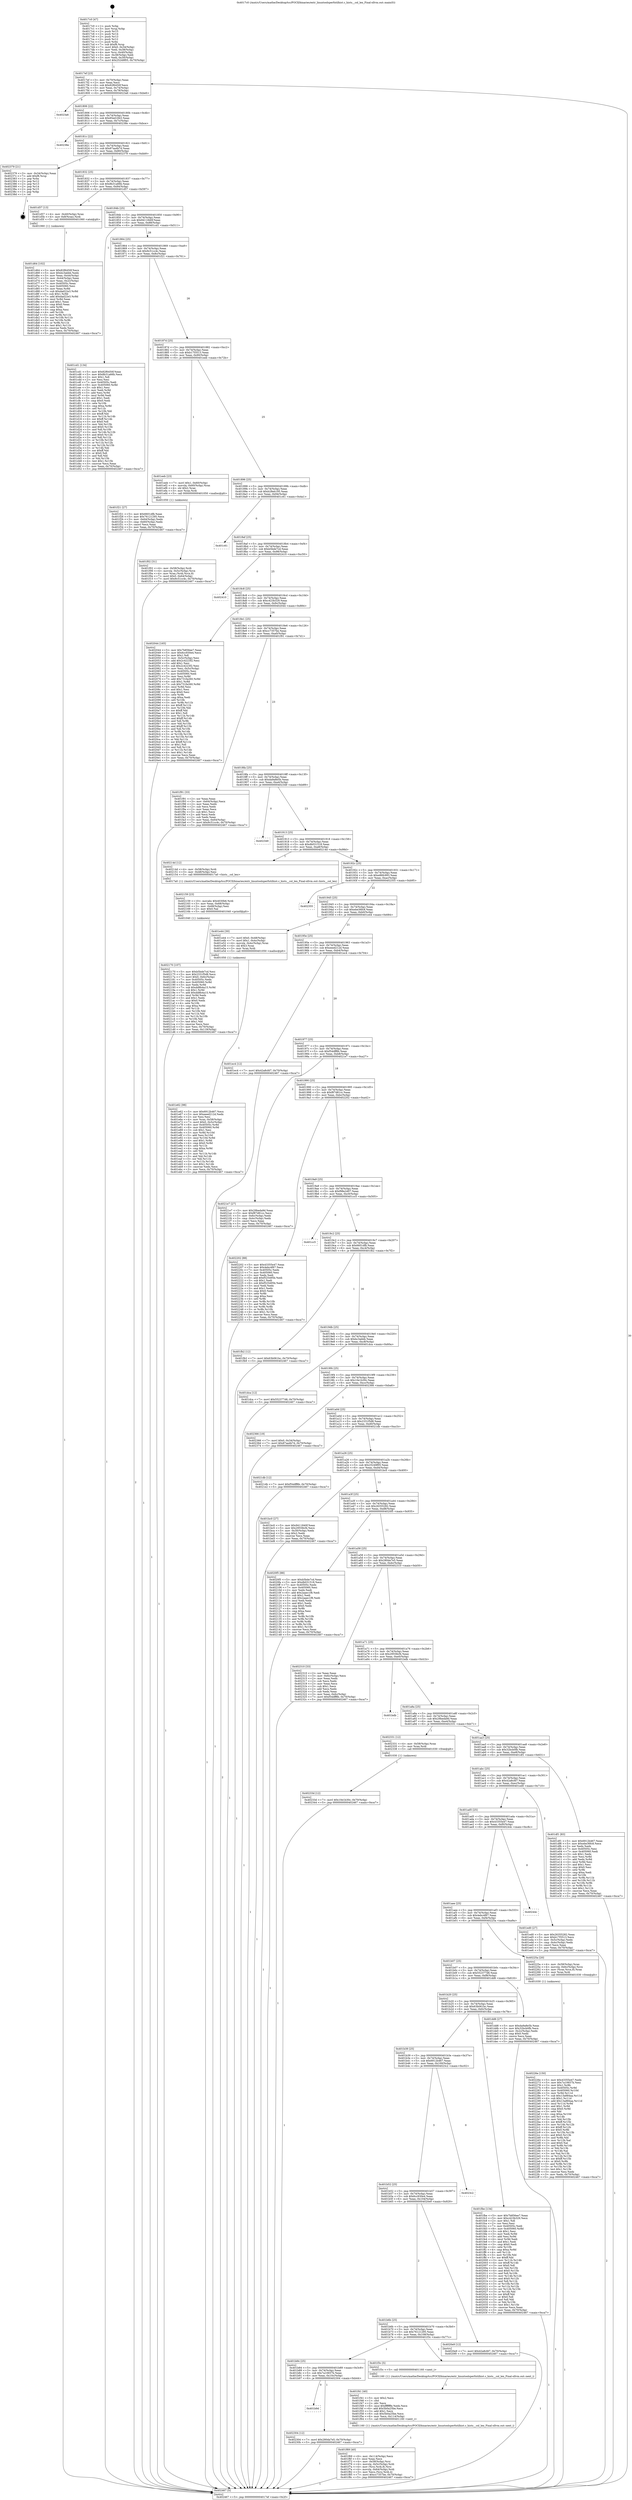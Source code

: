 digraph "0x4017c0" {
  label = "0x4017c0 (/mnt/c/Users/mathe/Desktop/tcc/POCII/binaries/extr_linuxtoolsperfutilhist.c_hists__col_len_Final-ollvm.out::main(0))"
  labelloc = "t"
  node[shape=record]

  Entry [label="",width=0.3,height=0.3,shape=circle,fillcolor=black,style=filled]
  "0x4017ef" [label="{
     0x4017ef [23]\l
     | [instrs]\l
     &nbsp;&nbsp;0x4017ef \<+3\>: mov -0x70(%rbp),%eax\l
     &nbsp;&nbsp;0x4017f2 \<+2\>: mov %eax,%ecx\l
     &nbsp;&nbsp;0x4017f4 \<+6\>: sub $0x82f6450f,%ecx\l
     &nbsp;&nbsp;0x4017fa \<+3\>: mov %eax,-0x74(%rbp)\l
     &nbsp;&nbsp;0x4017fd \<+3\>: mov %ecx,-0x78(%rbp)\l
     &nbsp;&nbsp;0x401800 \<+6\>: je 00000000004023a6 \<main+0xbe6\>\l
  }"]
  "0x4023a6" [label="{
     0x4023a6\l
  }", style=dashed]
  "0x401806" [label="{
     0x401806 [22]\l
     | [instrs]\l
     &nbsp;&nbsp;0x401806 \<+5\>: jmp 000000000040180b \<main+0x4b\>\l
     &nbsp;&nbsp;0x40180b \<+3\>: mov -0x74(%rbp),%eax\l
     &nbsp;&nbsp;0x40180e \<+5\>: sub $0x85ed1843,%eax\l
     &nbsp;&nbsp;0x401813 \<+3\>: mov %eax,-0x7c(%rbp)\l
     &nbsp;&nbsp;0x401816 \<+6\>: je 000000000040238e \<main+0xbce\>\l
  }"]
  Exit [label="",width=0.3,height=0.3,shape=circle,fillcolor=black,style=filled,peripheries=2]
  "0x40238e" [label="{
     0x40238e\l
  }", style=dashed]
  "0x40181c" [label="{
     0x40181c [22]\l
     | [instrs]\l
     &nbsp;&nbsp;0x40181c \<+5\>: jmp 0000000000401821 \<main+0x61\>\l
     &nbsp;&nbsp;0x401821 \<+3\>: mov -0x74(%rbp),%eax\l
     &nbsp;&nbsp;0x401824 \<+5\>: sub $0x87aa4b7d,%eax\l
     &nbsp;&nbsp;0x401829 \<+3\>: mov %eax,-0x80(%rbp)\l
     &nbsp;&nbsp;0x40182c \<+6\>: je 0000000000402379 \<main+0xbb9\>\l
  }"]
  "0x40233d" [label="{
     0x40233d [12]\l
     | [instrs]\l
     &nbsp;&nbsp;0x40233d \<+7\>: movl $0x10e1b30c,-0x70(%rbp)\l
     &nbsp;&nbsp;0x402344 \<+5\>: jmp 0000000000402467 \<main+0xca7\>\l
  }"]
  "0x402379" [label="{
     0x402379 [21]\l
     | [instrs]\l
     &nbsp;&nbsp;0x402379 \<+3\>: mov -0x34(%rbp),%eax\l
     &nbsp;&nbsp;0x40237c \<+7\>: add $0xf8,%rsp\l
     &nbsp;&nbsp;0x402383 \<+1\>: pop %rbx\l
     &nbsp;&nbsp;0x402384 \<+2\>: pop %r12\l
     &nbsp;&nbsp;0x402386 \<+2\>: pop %r13\l
     &nbsp;&nbsp;0x402388 \<+2\>: pop %r14\l
     &nbsp;&nbsp;0x40238a \<+2\>: pop %r15\l
     &nbsp;&nbsp;0x40238c \<+1\>: pop %rbp\l
     &nbsp;&nbsp;0x40238d \<+1\>: ret\l
  }"]
  "0x401832" [label="{
     0x401832 [25]\l
     | [instrs]\l
     &nbsp;&nbsp;0x401832 \<+5\>: jmp 0000000000401837 \<main+0x77\>\l
     &nbsp;&nbsp;0x401837 \<+3\>: mov -0x74(%rbp),%eax\l
     &nbsp;&nbsp;0x40183a \<+5\>: sub $0x8b31a66b,%eax\l
     &nbsp;&nbsp;0x40183f \<+6\>: mov %eax,-0x84(%rbp)\l
     &nbsp;&nbsp;0x401845 \<+6\>: je 0000000000401d57 \<main+0x597\>\l
  }"]
  "0x401b9d" [label="{
     0x401b9d\l
  }", style=dashed]
  "0x401d57" [label="{
     0x401d57 [13]\l
     | [instrs]\l
     &nbsp;&nbsp;0x401d57 \<+4\>: mov -0x40(%rbp),%rax\l
     &nbsp;&nbsp;0x401d5b \<+4\>: mov 0x8(%rax),%rdi\l
     &nbsp;&nbsp;0x401d5f \<+5\>: call 0000000000401060 \<atoi@plt\>\l
     | [calls]\l
     &nbsp;&nbsp;0x401060 \{1\} (unknown)\l
  }"]
  "0x40184b" [label="{
     0x40184b [25]\l
     | [instrs]\l
     &nbsp;&nbsp;0x40184b \<+5\>: jmp 0000000000401850 \<main+0x90\>\l
     &nbsp;&nbsp;0x401850 \<+3\>: mov -0x74(%rbp),%eax\l
     &nbsp;&nbsp;0x401853 \<+5\>: sub $0x9411840f,%eax\l
     &nbsp;&nbsp;0x401858 \<+6\>: mov %eax,-0x88(%rbp)\l
     &nbsp;&nbsp;0x40185e \<+6\>: je 0000000000401cd1 \<main+0x511\>\l
  }"]
  "0x402304" [label="{
     0x402304 [12]\l
     | [instrs]\l
     &nbsp;&nbsp;0x402304 \<+7\>: movl $0x280da7e5,-0x70(%rbp)\l
     &nbsp;&nbsp;0x40230b \<+5\>: jmp 0000000000402467 \<main+0xca7\>\l
  }"]
  "0x401cd1" [label="{
     0x401cd1 [134]\l
     | [instrs]\l
     &nbsp;&nbsp;0x401cd1 \<+5\>: mov $0x82f6450f,%eax\l
     &nbsp;&nbsp;0x401cd6 \<+5\>: mov $0x8b31a66b,%ecx\l
     &nbsp;&nbsp;0x401cdb \<+2\>: mov $0x1,%dl\l
     &nbsp;&nbsp;0x401cdd \<+2\>: xor %esi,%esi\l
     &nbsp;&nbsp;0x401cdf \<+7\>: mov 0x40505c,%edi\l
     &nbsp;&nbsp;0x401ce6 \<+8\>: mov 0x405060,%r8d\l
     &nbsp;&nbsp;0x401cee \<+3\>: sub $0x1,%esi\l
     &nbsp;&nbsp;0x401cf1 \<+3\>: mov %edi,%r9d\l
     &nbsp;&nbsp;0x401cf4 \<+3\>: add %esi,%r9d\l
     &nbsp;&nbsp;0x401cf7 \<+4\>: imul %r9d,%edi\l
     &nbsp;&nbsp;0x401cfb \<+3\>: and $0x1,%edi\l
     &nbsp;&nbsp;0x401cfe \<+3\>: cmp $0x0,%edi\l
     &nbsp;&nbsp;0x401d01 \<+4\>: sete %r10b\l
     &nbsp;&nbsp;0x401d05 \<+4\>: cmp $0xa,%r8d\l
     &nbsp;&nbsp;0x401d09 \<+4\>: setl %r11b\l
     &nbsp;&nbsp;0x401d0d \<+3\>: mov %r10b,%bl\l
     &nbsp;&nbsp;0x401d10 \<+3\>: xor $0xff,%bl\l
     &nbsp;&nbsp;0x401d13 \<+3\>: mov %r11b,%r14b\l
     &nbsp;&nbsp;0x401d16 \<+4\>: xor $0xff,%r14b\l
     &nbsp;&nbsp;0x401d1a \<+3\>: xor $0x0,%dl\l
     &nbsp;&nbsp;0x401d1d \<+3\>: mov %bl,%r15b\l
     &nbsp;&nbsp;0x401d20 \<+4\>: and $0x0,%r15b\l
     &nbsp;&nbsp;0x401d24 \<+3\>: and %dl,%r10b\l
     &nbsp;&nbsp;0x401d27 \<+3\>: mov %r14b,%r12b\l
     &nbsp;&nbsp;0x401d2a \<+4\>: and $0x0,%r12b\l
     &nbsp;&nbsp;0x401d2e \<+3\>: and %dl,%r11b\l
     &nbsp;&nbsp;0x401d31 \<+3\>: or %r10b,%r15b\l
     &nbsp;&nbsp;0x401d34 \<+3\>: or %r11b,%r12b\l
     &nbsp;&nbsp;0x401d37 \<+3\>: xor %r12b,%r15b\l
     &nbsp;&nbsp;0x401d3a \<+3\>: or %r14b,%bl\l
     &nbsp;&nbsp;0x401d3d \<+3\>: xor $0xff,%bl\l
     &nbsp;&nbsp;0x401d40 \<+3\>: or $0x0,%dl\l
     &nbsp;&nbsp;0x401d43 \<+2\>: and %dl,%bl\l
     &nbsp;&nbsp;0x401d45 \<+3\>: or %bl,%r15b\l
     &nbsp;&nbsp;0x401d48 \<+4\>: test $0x1,%r15b\l
     &nbsp;&nbsp;0x401d4c \<+3\>: cmovne %ecx,%eax\l
     &nbsp;&nbsp;0x401d4f \<+3\>: mov %eax,-0x70(%rbp)\l
     &nbsp;&nbsp;0x401d52 \<+5\>: jmp 0000000000402467 \<main+0xca7\>\l
  }"]
  "0x401864" [label="{
     0x401864 [25]\l
     | [instrs]\l
     &nbsp;&nbsp;0x401864 \<+5\>: jmp 0000000000401869 \<main+0xa9\>\l
     &nbsp;&nbsp;0x401869 \<+3\>: mov -0x74(%rbp),%eax\l
     &nbsp;&nbsp;0x40186c \<+5\>: sub $0x9c51cc4c,%eax\l
     &nbsp;&nbsp;0x401871 \<+6\>: mov %eax,-0x8c(%rbp)\l
     &nbsp;&nbsp;0x401877 \<+6\>: je 0000000000401f21 \<main+0x761\>\l
  }"]
  "0x40226e" [label="{
     0x40226e [150]\l
     | [instrs]\l
     &nbsp;&nbsp;0x40226e \<+5\>: mov $0x43355e47,%edx\l
     &nbsp;&nbsp;0x402273 \<+5\>: mov $0x7a10657b,%esi\l
     &nbsp;&nbsp;0x402278 \<+3\>: mov $0x1,%r8b\l
     &nbsp;&nbsp;0x40227b \<+8\>: mov 0x40505c,%r9d\l
     &nbsp;&nbsp;0x402283 \<+8\>: mov 0x405060,%r10d\l
     &nbsp;&nbsp;0x40228b \<+3\>: mov %r9d,%r11d\l
     &nbsp;&nbsp;0x40228e \<+7\>: sub $0x13a884aa,%r11d\l
     &nbsp;&nbsp;0x402295 \<+4\>: sub $0x1,%r11d\l
     &nbsp;&nbsp;0x402299 \<+7\>: add $0x13a884aa,%r11d\l
     &nbsp;&nbsp;0x4022a0 \<+4\>: imul %r11d,%r9d\l
     &nbsp;&nbsp;0x4022a4 \<+4\>: and $0x1,%r9d\l
     &nbsp;&nbsp;0x4022a8 \<+4\>: cmp $0x0,%r9d\l
     &nbsp;&nbsp;0x4022ac \<+3\>: sete %bl\l
     &nbsp;&nbsp;0x4022af \<+4\>: cmp $0xa,%r10d\l
     &nbsp;&nbsp;0x4022b3 \<+4\>: setl %r14b\l
     &nbsp;&nbsp;0x4022b7 \<+3\>: mov %bl,%r15b\l
     &nbsp;&nbsp;0x4022ba \<+4\>: xor $0xff,%r15b\l
     &nbsp;&nbsp;0x4022be \<+3\>: mov %r14b,%r12b\l
     &nbsp;&nbsp;0x4022c1 \<+4\>: xor $0xff,%r12b\l
     &nbsp;&nbsp;0x4022c5 \<+4\>: xor $0x0,%r8b\l
     &nbsp;&nbsp;0x4022c9 \<+3\>: mov %r15b,%r13b\l
     &nbsp;&nbsp;0x4022cc \<+4\>: and $0x0,%r13b\l
     &nbsp;&nbsp;0x4022d0 \<+3\>: and %r8b,%bl\l
     &nbsp;&nbsp;0x4022d3 \<+3\>: mov %r12b,%al\l
     &nbsp;&nbsp;0x4022d6 \<+2\>: and $0x0,%al\l
     &nbsp;&nbsp;0x4022d8 \<+3\>: and %r8b,%r14b\l
     &nbsp;&nbsp;0x4022db \<+3\>: or %bl,%r13b\l
     &nbsp;&nbsp;0x4022de \<+3\>: or %r14b,%al\l
     &nbsp;&nbsp;0x4022e1 \<+3\>: xor %al,%r13b\l
     &nbsp;&nbsp;0x4022e4 \<+3\>: or %r12b,%r15b\l
     &nbsp;&nbsp;0x4022e7 \<+4\>: xor $0xff,%r15b\l
     &nbsp;&nbsp;0x4022eb \<+4\>: or $0x0,%r8b\l
     &nbsp;&nbsp;0x4022ef \<+3\>: and %r8b,%r15b\l
     &nbsp;&nbsp;0x4022f2 \<+3\>: or %r15b,%r13b\l
     &nbsp;&nbsp;0x4022f5 \<+4\>: test $0x1,%r13b\l
     &nbsp;&nbsp;0x4022f9 \<+3\>: cmovne %esi,%edx\l
     &nbsp;&nbsp;0x4022fc \<+3\>: mov %edx,-0x70(%rbp)\l
     &nbsp;&nbsp;0x4022ff \<+5\>: jmp 0000000000402467 \<main+0xca7\>\l
  }"]
  "0x401f21" [label="{
     0x401f21 [27]\l
     | [instrs]\l
     &nbsp;&nbsp;0x401f21 \<+5\>: mov $0x6601dfb,%eax\l
     &nbsp;&nbsp;0x401f26 \<+5\>: mov $0x76121295,%ecx\l
     &nbsp;&nbsp;0x401f2b \<+3\>: mov -0x64(%rbp),%edx\l
     &nbsp;&nbsp;0x401f2e \<+3\>: cmp -0x60(%rbp),%edx\l
     &nbsp;&nbsp;0x401f31 \<+3\>: cmovl %ecx,%eax\l
     &nbsp;&nbsp;0x401f34 \<+3\>: mov %eax,-0x70(%rbp)\l
     &nbsp;&nbsp;0x401f37 \<+5\>: jmp 0000000000402467 \<main+0xca7\>\l
  }"]
  "0x40187d" [label="{
     0x40187d [25]\l
     | [instrs]\l
     &nbsp;&nbsp;0x40187d \<+5\>: jmp 0000000000401882 \<main+0xc2\>\l
     &nbsp;&nbsp;0x401882 \<+3\>: mov -0x74(%rbp),%eax\l
     &nbsp;&nbsp;0x401885 \<+5\>: sub $0xb17f3513,%eax\l
     &nbsp;&nbsp;0x40188a \<+6\>: mov %eax,-0x90(%rbp)\l
     &nbsp;&nbsp;0x401890 \<+6\>: je 0000000000401eeb \<main+0x72b\>\l
  }"]
  "0x402170" [label="{
     0x402170 [107]\l
     | [instrs]\l
     &nbsp;&nbsp;0x402170 \<+5\>: mov $0xb5bde7cd,%esi\l
     &nbsp;&nbsp;0x402175 \<+5\>: mov $0x2331f5d8,%ecx\l
     &nbsp;&nbsp;0x40217a \<+7\>: movl $0x0,-0x6c(%rbp)\l
     &nbsp;&nbsp;0x402181 \<+7\>: mov 0x40505c,%edx\l
     &nbsp;&nbsp;0x402188 \<+8\>: mov 0x405060,%r8d\l
     &nbsp;&nbsp;0x402190 \<+3\>: mov %edx,%r9d\l
     &nbsp;&nbsp;0x402193 \<+7\>: sub $0xdd8b4a15,%r9d\l
     &nbsp;&nbsp;0x40219a \<+4\>: sub $0x1,%r9d\l
     &nbsp;&nbsp;0x40219e \<+7\>: add $0xdd8b4a15,%r9d\l
     &nbsp;&nbsp;0x4021a5 \<+4\>: imul %r9d,%edx\l
     &nbsp;&nbsp;0x4021a9 \<+3\>: and $0x1,%edx\l
     &nbsp;&nbsp;0x4021ac \<+3\>: cmp $0x0,%edx\l
     &nbsp;&nbsp;0x4021af \<+4\>: sete %r10b\l
     &nbsp;&nbsp;0x4021b3 \<+4\>: cmp $0xa,%r8d\l
     &nbsp;&nbsp;0x4021b7 \<+4\>: setl %r11b\l
     &nbsp;&nbsp;0x4021bb \<+3\>: mov %r10b,%bl\l
     &nbsp;&nbsp;0x4021be \<+3\>: and %r11b,%bl\l
     &nbsp;&nbsp;0x4021c1 \<+3\>: xor %r11b,%r10b\l
     &nbsp;&nbsp;0x4021c4 \<+3\>: or %r10b,%bl\l
     &nbsp;&nbsp;0x4021c7 \<+3\>: test $0x1,%bl\l
     &nbsp;&nbsp;0x4021ca \<+3\>: cmovne %ecx,%esi\l
     &nbsp;&nbsp;0x4021cd \<+3\>: mov %esi,-0x70(%rbp)\l
     &nbsp;&nbsp;0x4021d0 \<+6\>: mov %eax,-0x118(%rbp)\l
     &nbsp;&nbsp;0x4021d6 \<+5\>: jmp 0000000000402467 \<main+0xca7\>\l
  }"]
  "0x401eeb" [label="{
     0x401eeb [23]\l
     | [instrs]\l
     &nbsp;&nbsp;0x401eeb \<+7\>: movl $0x1,-0x60(%rbp)\l
     &nbsp;&nbsp;0x401ef2 \<+4\>: movslq -0x60(%rbp),%rax\l
     &nbsp;&nbsp;0x401ef6 \<+4\>: shl $0x2,%rax\l
     &nbsp;&nbsp;0x401efa \<+3\>: mov %rax,%rdi\l
     &nbsp;&nbsp;0x401efd \<+5\>: call 0000000000401050 \<malloc@plt\>\l
     | [calls]\l
     &nbsp;&nbsp;0x401050 \{1\} (unknown)\l
  }"]
  "0x401896" [label="{
     0x401896 [25]\l
     | [instrs]\l
     &nbsp;&nbsp;0x401896 \<+5\>: jmp 000000000040189b \<main+0xdb\>\l
     &nbsp;&nbsp;0x40189b \<+3\>: mov -0x74(%rbp),%eax\l
     &nbsp;&nbsp;0x40189e \<+5\>: sub $0xb28eb195,%eax\l
     &nbsp;&nbsp;0x4018a3 \<+6\>: mov %eax,-0x94(%rbp)\l
     &nbsp;&nbsp;0x4018a9 \<+6\>: je 0000000000401c61 \<main+0x4a1\>\l
  }"]
  "0x402159" [label="{
     0x402159 [23]\l
     | [instrs]\l
     &nbsp;&nbsp;0x402159 \<+10\>: movabs $0x4030b6,%rdi\l
     &nbsp;&nbsp;0x402163 \<+3\>: mov %eax,-0x68(%rbp)\l
     &nbsp;&nbsp;0x402166 \<+3\>: mov -0x68(%rbp),%esi\l
     &nbsp;&nbsp;0x402169 \<+2\>: mov $0x0,%al\l
     &nbsp;&nbsp;0x40216b \<+5\>: call 0000000000401040 \<printf@plt\>\l
     | [calls]\l
     &nbsp;&nbsp;0x401040 \{1\} (unknown)\l
  }"]
  "0x401c61" [label="{
     0x401c61\l
  }", style=dashed]
  "0x4018af" [label="{
     0x4018af [25]\l
     | [instrs]\l
     &nbsp;&nbsp;0x4018af \<+5\>: jmp 00000000004018b4 \<main+0xf4\>\l
     &nbsp;&nbsp;0x4018b4 \<+3\>: mov -0x74(%rbp),%eax\l
     &nbsp;&nbsp;0x4018b7 \<+5\>: sub $0xb5bde7cd,%eax\l
     &nbsp;&nbsp;0x4018bc \<+6\>: mov %eax,-0x98(%rbp)\l
     &nbsp;&nbsp;0x4018c2 \<+6\>: je 0000000000402410 \<main+0xc50\>\l
  }"]
  "0x401f69" [label="{
     0x401f69 [40]\l
     | [instrs]\l
     &nbsp;&nbsp;0x401f69 \<+6\>: mov -0x114(%rbp),%ecx\l
     &nbsp;&nbsp;0x401f6f \<+3\>: imul %eax,%ecx\l
     &nbsp;&nbsp;0x401f72 \<+4\>: mov -0x58(%rbp),%rsi\l
     &nbsp;&nbsp;0x401f76 \<+4\>: movslq -0x5c(%rbp),%rdi\l
     &nbsp;&nbsp;0x401f7a \<+4\>: mov (%rsi,%rdi,8),%rsi\l
     &nbsp;&nbsp;0x401f7e \<+4\>: movslq -0x64(%rbp),%rdi\l
     &nbsp;&nbsp;0x401f82 \<+3\>: mov %ecx,(%rsi,%rdi,4)\l
     &nbsp;&nbsp;0x401f85 \<+7\>: movl $0xcc7357be,-0x70(%rbp)\l
     &nbsp;&nbsp;0x401f8c \<+5\>: jmp 0000000000402467 \<main+0xca7\>\l
  }"]
  "0x402410" [label="{
     0x402410\l
  }", style=dashed]
  "0x4018c8" [label="{
     0x4018c8 [25]\l
     | [instrs]\l
     &nbsp;&nbsp;0x4018c8 \<+5\>: jmp 00000000004018cd \<main+0x10d\>\l
     &nbsp;&nbsp;0x4018cd \<+3\>: mov -0x74(%rbp),%eax\l
     &nbsp;&nbsp;0x4018d0 \<+5\>: sub $0xc423b329,%eax\l
     &nbsp;&nbsp;0x4018d5 \<+6\>: mov %eax,-0x9c(%rbp)\l
     &nbsp;&nbsp;0x4018db \<+6\>: je 0000000000402044 \<main+0x884\>\l
  }"]
  "0x401f41" [label="{
     0x401f41 [40]\l
     | [instrs]\l
     &nbsp;&nbsp;0x401f41 \<+5\>: mov $0x2,%ecx\l
     &nbsp;&nbsp;0x401f46 \<+1\>: cltd\l
     &nbsp;&nbsp;0x401f47 \<+2\>: idiv %ecx\l
     &nbsp;&nbsp;0x401f49 \<+6\>: imul $0xfffffffe,%edx,%ecx\l
     &nbsp;&nbsp;0x401f4f \<+6\>: add $0x5b0a25be,%ecx\l
     &nbsp;&nbsp;0x401f55 \<+3\>: add $0x1,%ecx\l
     &nbsp;&nbsp;0x401f58 \<+6\>: sub $0x5b0a25be,%ecx\l
     &nbsp;&nbsp;0x401f5e \<+6\>: mov %ecx,-0x114(%rbp)\l
     &nbsp;&nbsp;0x401f64 \<+5\>: call 0000000000401160 \<next_i\>\l
     | [calls]\l
     &nbsp;&nbsp;0x401160 \{1\} (/mnt/c/Users/mathe/Desktop/tcc/POCII/binaries/extr_linuxtoolsperfutilhist.c_hists__col_len_Final-ollvm.out::next_i)\l
  }"]
  "0x402044" [label="{
     0x402044 [165]\l
     | [instrs]\l
     &nbsp;&nbsp;0x402044 \<+5\>: mov $0x7b856ee7,%eax\l
     &nbsp;&nbsp;0x402049 \<+5\>: mov $0x6cc930e4,%ecx\l
     &nbsp;&nbsp;0x40204e \<+2\>: mov $0x1,%dl\l
     &nbsp;&nbsp;0x402050 \<+3\>: mov -0x5c(%rbp),%esi\l
     &nbsp;&nbsp;0x402053 \<+6\>: add $0x2c4223f2,%esi\l
     &nbsp;&nbsp;0x402059 \<+3\>: add $0x1,%esi\l
     &nbsp;&nbsp;0x40205c \<+6\>: sub $0x2c4223f2,%esi\l
     &nbsp;&nbsp;0x402062 \<+3\>: mov %esi,-0x5c(%rbp)\l
     &nbsp;&nbsp;0x402065 \<+7\>: mov 0x40505c,%esi\l
     &nbsp;&nbsp;0x40206c \<+7\>: mov 0x405060,%edi\l
     &nbsp;&nbsp;0x402073 \<+3\>: mov %esi,%r8d\l
     &nbsp;&nbsp;0x402076 \<+7\>: add $0x731fa260,%r8d\l
     &nbsp;&nbsp;0x40207d \<+4\>: sub $0x1,%r8d\l
     &nbsp;&nbsp;0x402081 \<+7\>: sub $0x731fa260,%r8d\l
     &nbsp;&nbsp;0x402088 \<+4\>: imul %r8d,%esi\l
     &nbsp;&nbsp;0x40208c \<+3\>: and $0x1,%esi\l
     &nbsp;&nbsp;0x40208f \<+3\>: cmp $0x0,%esi\l
     &nbsp;&nbsp;0x402092 \<+4\>: sete %r9b\l
     &nbsp;&nbsp;0x402096 \<+3\>: cmp $0xa,%edi\l
     &nbsp;&nbsp;0x402099 \<+4\>: setl %r10b\l
     &nbsp;&nbsp;0x40209d \<+3\>: mov %r9b,%r11b\l
     &nbsp;&nbsp;0x4020a0 \<+4\>: xor $0xff,%r11b\l
     &nbsp;&nbsp;0x4020a4 \<+3\>: mov %r10b,%bl\l
     &nbsp;&nbsp;0x4020a7 \<+3\>: xor $0xff,%bl\l
     &nbsp;&nbsp;0x4020aa \<+3\>: xor $0x1,%dl\l
     &nbsp;&nbsp;0x4020ad \<+3\>: mov %r11b,%r14b\l
     &nbsp;&nbsp;0x4020b0 \<+4\>: and $0xff,%r14b\l
     &nbsp;&nbsp;0x4020b4 \<+3\>: and %dl,%r9b\l
     &nbsp;&nbsp;0x4020b7 \<+3\>: mov %bl,%r15b\l
     &nbsp;&nbsp;0x4020ba \<+4\>: and $0xff,%r15b\l
     &nbsp;&nbsp;0x4020be \<+3\>: and %dl,%r10b\l
     &nbsp;&nbsp;0x4020c1 \<+3\>: or %r9b,%r14b\l
     &nbsp;&nbsp;0x4020c4 \<+3\>: or %r10b,%r15b\l
     &nbsp;&nbsp;0x4020c7 \<+3\>: xor %r15b,%r14b\l
     &nbsp;&nbsp;0x4020ca \<+3\>: or %bl,%r11b\l
     &nbsp;&nbsp;0x4020cd \<+4\>: xor $0xff,%r11b\l
     &nbsp;&nbsp;0x4020d1 \<+3\>: or $0x1,%dl\l
     &nbsp;&nbsp;0x4020d4 \<+3\>: and %dl,%r11b\l
     &nbsp;&nbsp;0x4020d7 \<+3\>: or %r11b,%r14b\l
     &nbsp;&nbsp;0x4020da \<+4\>: test $0x1,%r14b\l
     &nbsp;&nbsp;0x4020de \<+3\>: cmovne %ecx,%eax\l
     &nbsp;&nbsp;0x4020e1 \<+3\>: mov %eax,-0x70(%rbp)\l
     &nbsp;&nbsp;0x4020e4 \<+5\>: jmp 0000000000402467 \<main+0xca7\>\l
  }"]
  "0x4018e1" [label="{
     0x4018e1 [25]\l
     | [instrs]\l
     &nbsp;&nbsp;0x4018e1 \<+5\>: jmp 00000000004018e6 \<main+0x126\>\l
     &nbsp;&nbsp;0x4018e6 \<+3\>: mov -0x74(%rbp),%eax\l
     &nbsp;&nbsp;0x4018e9 \<+5\>: sub $0xcc7357be,%eax\l
     &nbsp;&nbsp;0x4018ee \<+6\>: mov %eax,-0xa0(%rbp)\l
     &nbsp;&nbsp;0x4018f4 \<+6\>: je 0000000000401f91 \<main+0x7d1\>\l
  }"]
  "0x401b84" [label="{
     0x401b84 [25]\l
     | [instrs]\l
     &nbsp;&nbsp;0x401b84 \<+5\>: jmp 0000000000401b89 \<main+0x3c9\>\l
     &nbsp;&nbsp;0x401b89 \<+3\>: mov -0x74(%rbp),%eax\l
     &nbsp;&nbsp;0x401b8c \<+5\>: sub $0x7a10657b,%eax\l
     &nbsp;&nbsp;0x401b91 \<+6\>: mov %eax,-0x10c(%rbp)\l
     &nbsp;&nbsp;0x401b97 \<+6\>: je 0000000000402304 \<main+0xb44\>\l
  }"]
  "0x401f91" [label="{
     0x401f91 [33]\l
     | [instrs]\l
     &nbsp;&nbsp;0x401f91 \<+2\>: xor %eax,%eax\l
     &nbsp;&nbsp;0x401f93 \<+3\>: mov -0x64(%rbp),%ecx\l
     &nbsp;&nbsp;0x401f96 \<+2\>: mov %eax,%edx\l
     &nbsp;&nbsp;0x401f98 \<+2\>: sub %ecx,%edx\l
     &nbsp;&nbsp;0x401f9a \<+2\>: mov %eax,%ecx\l
     &nbsp;&nbsp;0x401f9c \<+3\>: sub $0x1,%ecx\l
     &nbsp;&nbsp;0x401f9f \<+2\>: add %ecx,%edx\l
     &nbsp;&nbsp;0x401fa1 \<+2\>: sub %edx,%eax\l
     &nbsp;&nbsp;0x401fa3 \<+3\>: mov %eax,-0x64(%rbp)\l
     &nbsp;&nbsp;0x401fa6 \<+7\>: movl $0x9c51cc4c,-0x70(%rbp)\l
     &nbsp;&nbsp;0x401fad \<+5\>: jmp 0000000000402467 \<main+0xca7\>\l
  }"]
  "0x4018fa" [label="{
     0x4018fa [25]\l
     | [instrs]\l
     &nbsp;&nbsp;0x4018fa \<+5\>: jmp 00000000004018ff \<main+0x13f\>\l
     &nbsp;&nbsp;0x4018ff \<+3\>: mov -0x74(%rbp),%eax\l
     &nbsp;&nbsp;0x401902 \<+5\>: sub $0xda9a8e5b,%eax\l
     &nbsp;&nbsp;0x401907 \<+6\>: mov %eax,-0xa4(%rbp)\l
     &nbsp;&nbsp;0x40190d \<+6\>: je 0000000000402349 \<main+0xb89\>\l
  }"]
  "0x401f3c" [label="{
     0x401f3c [5]\l
     | [instrs]\l
     &nbsp;&nbsp;0x401f3c \<+5\>: call 0000000000401160 \<next_i\>\l
     | [calls]\l
     &nbsp;&nbsp;0x401160 \{1\} (/mnt/c/Users/mathe/Desktop/tcc/POCII/binaries/extr_linuxtoolsperfutilhist.c_hists__col_len_Final-ollvm.out::next_i)\l
  }"]
  "0x402349" [label="{
     0x402349\l
  }", style=dashed]
  "0x401913" [label="{
     0x401913 [25]\l
     | [instrs]\l
     &nbsp;&nbsp;0x401913 \<+5\>: jmp 0000000000401918 \<main+0x158\>\l
     &nbsp;&nbsp;0x401918 \<+3\>: mov -0x74(%rbp),%eax\l
     &nbsp;&nbsp;0x40191b \<+5\>: sub $0xdb031518,%eax\l
     &nbsp;&nbsp;0x401920 \<+6\>: mov %eax,-0xa8(%rbp)\l
     &nbsp;&nbsp;0x401926 \<+6\>: je 000000000040214d \<main+0x98d\>\l
  }"]
  "0x401b6b" [label="{
     0x401b6b [25]\l
     | [instrs]\l
     &nbsp;&nbsp;0x401b6b \<+5\>: jmp 0000000000401b70 \<main+0x3b0\>\l
     &nbsp;&nbsp;0x401b70 \<+3\>: mov -0x74(%rbp),%eax\l
     &nbsp;&nbsp;0x401b73 \<+5\>: sub $0x76121295,%eax\l
     &nbsp;&nbsp;0x401b78 \<+6\>: mov %eax,-0x108(%rbp)\l
     &nbsp;&nbsp;0x401b7e \<+6\>: je 0000000000401f3c \<main+0x77c\>\l
  }"]
  "0x40214d" [label="{
     0x40214d [12]\l
     | [instrs]\l
     &nbsp;&nbsp;0x40214d \<+4\>: mov -0x58(%rbp),%rdi\l
     &nbsp;&nbsp;0x402151 \<+3\>: mov -0x48(%rbp),%esi\l
     &nbsp;&nbsp;0x402154 \<+5\>: call 00000000004017a0 \<hists__col_len\>\l
     | [calls]\l
     &nbsp;&nbsp;0x4017a0 \{1\} (/mnt/c/Users/mathe/Desktop/tcc/POCII/binaries/extr_linuxtoolsperfutilhist.c_hists__col_len_Final-ollvm.out::hists__col_len)\l
  }"]
  "0x40192c" [label="{
     0x40192c [25]\l
     | [instrs]\l
     &nbsp;&nbsp;0x40192c \<+5\>: jmp 0000000000401931 \<main+0x171\>\l
     &nbsp;&nbsp;0x401931 \<+3\>: mov -0x74(%rbp),%eax\l
     &nbsp;&nbsp;0x401934 \<+5\>: sub $0xe86fc993,%eax\l
     &nbsp;&nbsp;0x401939 \<+6\>: mov %eax,-0xac(%rbp)\l
     &nbsp;&nbsp;0x40193f \<+6\>: je 0000000000402355 \<main+0xb95\>\l
  }"]
  "0x4020e9" [label="{
     0x4020e9 [12]\l
     | [instrs]\l
     &nbsp;&nbsp;0x4020e9 \<+7\>: movl $0x42a8cfd7,-0x70(%rbp)\l
     &nbsp;&nbsp;0x4020f0 \<+5\>: jmp 0000000000402467 \<main+0xca7\>\l
  }"]
  "0x402355" [label="{
     0x402355\l
  }", style=dashed]
  "0x401945" [label="{
     0x401945 [25]\l
     | [instrs]\l
     &nbsp;&nbsp;0x401945 \<+5\>: jmp 000000000040194a \<main+0x18a\>\l
     &nbsp;&nbsp;0x40194a \<+3\>: mov -0x74(%rbp),%eax\l
     &nbsp;&nbsp;0x40194d \<+5\>: sub $0xebe36fc8,%eax\l
     &nbsp;&nbsp;0x401952 \<+6\>: mov %eax,-0xb0(%rbp)\l
     &nbsp;&nbsp;0x401958 \<+6\>: je 0000000000401e44 \<main+0x684\>\l
  }"]
  "0x401b52" [label="{
     0x401b52 [25]\l
     | [instrs]\l
     &nbsp;&nbsp;0x401b52 \<+5\>: jmp 0000000000401b57 \<main+0x397\>\l
     &nbsp;&nbsp;0x401b57 \<+3\>: mov -0x74(%rbp),%eax\l
     &nbsp;&nbsp;0x401b5a \<+5\>: sub $0x6cc930e4,%eax\l
     &nbsp;&nbsp;0x401b5f \<+6\>: mov %eax,-0x104(%rbp)\l
     &nbsp;&nbsp;0x401b65 \<+6\>: je 00000000004020e9 \<main+0x929\>\l
  }"]
  "0x401e44" [label="{
     0x401e44 [30]\l
     | [instrs]\l
     &nbsp;&nbsp;0x401e44 \<+7\>: movl $0x0,-0x48(%rbp)\l
     &nbsp;&nbsp;0x401e4b \<+7\>: movl $0x1,-0x4c(%rbp)\l
     &nbsp;&nbsp;0x401e52 \<+4\>: movslq -0x4c(%rbp),%rax\l
     &nbsp;&nbsp;0x401e56 \<+4\>: shl $0x3,%rax\l
     &nbsp;&nbsp;0x401e5a \<+3\>: mov %rax,%rdi\l
     &nbsp;&nbsp;0x401e5d \<+5\>: call 0000000000401050 \<malloc@plt\>\l
     | [calls]\l
     &nbsp;&nbsp;0x401050 \{1\} (unknown)\l
  }"]
  "0x40195e" [label="{
     0x40195e [25]\l
     | [instrs]\l
     &nbsp;&nbsp;0x40195e \<+5\>: jmp 0000000000401963 \<main+0x1a3\>\l
     &nbsp;&nbsp;0x401963 \<+3\>: mov -0x74(%rbp),%eax\l
     &nbsp;&nbsp;0x401966 \<+5\>: sub $0xeeed212d,%eax\l
     &nbsp;&nbsp;0x40196b \<+6\>: mov %eax,-0xb4(%rbp)\l
     &nbsp;&nbsp;0x401971 \<+6\>: je 0000000000401ec4 \<main+0x704\>\l
  }"]
  "0x4023c2" [label="{
     0x4023c2\l
  }", style=dashed]
  "0x401ec4" [label="{
     0x401ec4 [12]\l
     | [instrs]\l
     &nbsp;&nbsp;0x401ec4 \<+7\>: movl $0x42a8cfd7,-0x70(%rbp)\l
     &nbsp;&nbsp;0x401ecb \<+5\>: jmp 0000000000402467 \<main+0xca7\>\l
  }"]
  "0x401977" [label="{
     0x401977 [25]\l
     | [instrs]\l
     &nbsp;&nbsp;0x401977 \<+5\>: jmp 000000000040197c \<main+0x1bc\>\l
     &nbsp;&nbsp;0x40197c \<+3\>: mov -0x74(%rbp),%eax\l
     &nbsp;&nbsp;0x40197f \<+5\>: sub $0xf54dff8b,%eax\l
     &nbsp;&nbsp;0x401984 \<+6\>: mov %eax,-0xb8(%rbp)\l
     &nbsp;&nbsp;0x40198a \<+6\>: je 00000000004021e7 \<main+0xa27\>\l
  }"]
  "0x401b39" [label="{
     0x401b39 [25]\l
     | [instrs]\l
     &nbsp;&nbsp;0x401b39 \<+5\>: jmp 0000000000401b3e \<main+0x37e\>\l
     &nbsp;&nbsp;0x401b3e \<+3\>: mov -0x74(%rbp),%eax\l
     &nbsp;&nbsp;0x401b41 \<+5\>: sub $0x6912b467,%eax\l
     &nbsp;&nbsp;0x401b46 \<+6\>: mov %eax,-0x100(%rbp)\l
     &nbsp;&nbsp;0x401b4c \<+6\>: je 00000000004023c2 \<main+0xc02\>\l
  }"]
  "0x4021e7" [label="{
     0x4021e7 [27]\l
     | [instrs]\l
     &nbsp;&nbsp;0x4021e7 \<+5\>: mov $0x29beda9d,%eax\l
     &nbsp;&nbsp;0x4021ec \<+5\>: mov $0xf87d81cc,%ecx\l
     &nbsp;&nbsp;0x4021f1 \<+3\>: mov -0x6c(%rbp),%edx\l
     &nbsp;&nbsp;0x4021f4 \<+3\>: cmp -0x4c(%rbp),%edx\l
     &nbsp;&nbsp;0x4021f7 \<+3\>: cmovl %ecx,%eax\l
     &nbsp;&nbsp;0x4021fa \<+3\>: mov %eax,-0x70(%rbp)\l
     &nbsp;&nbsp;0x4021fd \<+5\>: jmp 0000000000402467 \<main+0xca7\>\l
  }"]
  "0x401990" [label="{
     0x401990 [25]\l
     | [instrs]\l
     &nbsp;&nbsp;0x401990 \<+5\>: jmp 0000000000401995 \<main+0x1d5\>\l
     &nbsp;&nbsp;0x401995 \<+3\>: mov -0x74(%rbp),%eax\l
     &nbsp;&nbsp;0x401998 \<+5\>: sub $0xf87d81cc,%eax\l
     &nbsp;&nbsp;0x40199d \<+6\>: mov %eax,-0xbc(%rbp)\l
     &nbsp;&nbsp;0x4019a3 \<+6\>: je 0000000000402202 \<main+0xa42\>\l
  }"]
  "0x401fbe" [label="{
     0x401fbe [134]\l
     | [instrs]\l
     &nbsp;&nbsp;0x401fbe \<+5\>: mov $0x7b856ee7,%eax\l
     &nbsp;&nbsp;0x401fc3 \<+5\>: mov $0xc423b329,%ecx\l
     &nbsp;&nbsp;0x401fc8 \<+2\>: mov $0x1,%dl\l
     &nbsp;&nbsp;0x401fca \<+2\>: xor %esi,%esi\l
     &nbsp;&nbsp;0x401fcc \<+7\>: mov 0x40505c,%edi\l
     &nbsp;&nbsp;0x401fd3 \<+8\>: mov 0x405060,%r8d\l
     &nbsp;&nbsp;0x401fdb \<+3\>: sub $0x1,%esi\l
     &nbsp;&nbsp;0x401fde \<+3\>: mov %edi,%r9d\l
     &nbsp;&nbsp;0x401fe1 \<+3\>: add %esi,%r9d\l
     &nbsp;&nbsp;0x401fe4 \<+4\>: imul %r9d,%edi\l
     &nbsp;&nbsp;0x401fe8 \<+3\>: and $0x1,%edi\l
     &nbsp;&nbsp;0x401feb \<+3\>: cmp $0x0,%edi\l
     &nbsp;&nbsp;0x401fee \<+4\>: sete %r10b\l
     &nbsp;&nbsp;0x401ff2 \<+4\>: cmp $0xa,%r8d\l
     &nbsp;&nbsp;0x401ff6 \<+4\>: setl %r11b\l
     &nbsp;&nbsp;0x401ffa \<+3\>: mov %r10b,%bl\l
     &nbsp;&nbsp;0x401ffd \<+3\>: xor $0xff,%bl\l
     &nbsp;&nbsp;0x402000 \<+3\>: mov %r11b,%r14b\l
     &nbsp;&nbsp;0x402003 \<+4\>: xor $0xff,%r14b\l
     &nbsp;&nbsp;0x402007 \<+3\>: xor $0x0,%dl\l
     &nbsp;&nbsp;0x40200a \<+3\>: mov %bl,%r15b\l
     &nbsp;&nbsp;0x40200d \<+4\>: and $0x0,%r15b\l
     &nbsp;&nbsp;0x402011 \<+3\>: and %dl,%r10b\l
     &nbsp;&nbsp;0x402014 \<+3\>: mov %r14b,%r12b\l
     &nbsp;&nbsp;0x402017 \<+4\>: and $0x0,%r12b\l
     &nbsp;&nbsp;0x40201b \<+3\>: and %dl,%r11b\l
     &nbsp;&nbsp;0x40201e \<+3\>: or %r10b,%r15b\l
     &nbsp;&nbsp;0x402021 \<+3\>: or %r11b,%r12b\l
     &nbsp;&nbsp;0x402024 \<+3\>: xor %r12b,%r15b\l
     &nbsp;&nbsp;0x402027 \<+3\>: or %r14b,%bl\l
     &nbsp;&nbsp;0x40202a \<+3\>: xor $0xff,%bl\l
     &nbsp;&nbsp;0x40202d \<+3\>: or $0x0,%dl\l
     &nbsp;&nbsp;0x402030 \<+2\>: and %dl,%bl\l
     &nbsp;&nbsp;0x402032 \<+3\>: or %bl,%r15b\l
     &nbsp;&nbsp;0x402035 \<+4\>: test $0x1,%r15b\l
     &nbsp;&nbsp;0x402039 \<+3\>: cmovne %ecx,%eax\l
     &nbsp;&nbsp;0x40203c \<+3\>: mov %eax,-0x70(%rbp)\l
     &nbsp;&nbsp;0x40203f \<+5\>: jmp 0000000000402467 \<main+0xca7\>\l
  }"]
  "0x402202" [label="{
     0x402202 [88]\l
     | [instrs]\l
     &nbsp;&nbsp;0x402202 \<+5\>: mov $0x43355e47,%eax\l
     &nbsp;&nbsp;0x402207 \<+5\>: mov $0x4ebc4f67,%ecx\l
     &nbsp;&nbsp;0x40220c \<+7\>: mov 0x40505c,%edx\l
     &nbsp;&nbsp;0x402213 \<+7\>: mov 0x405060,%esi\l
     &nbsp;&nbsp;0x40221a \<+2\>: mov %edx,%edi\l
     &nbsp;&nbsp;0x40221c \<+6\>: add $0xf525495b,%edi\l
     &nbsp;&nbsp;0x402222 \<+3\>: sub $0x1,%edi\l
     &nbsp;&nbsp;0x402225 \<+6\>: sub $0xf525495b,%edi\l
     &nbsp;&nbsp;0x40222b \<+3\>: imul %edi,%edx\l
     &nbsp;&nbsp;0x40222e \<+3\>: and $0x1,%edx\l
     &nbsp;&nbsp;0x402231 \<+3\>: cmp $0x0,%edx\l
     &nbsp;&nbsp;0x402234 \<+4\>: sete %r8b\l
     &nbsp;&nbsp;0x402238 \<+3\>: cmp $0xa,%esi\l
     &nbsp;&nbsp;0x40223b \<+4\>: setl %r9b\l
     &nbsp;&nbsp;0x40223f \<+3\>: mov %r8b,%r10b\l
     &nbsp;&nbsp;0x402242 \<+3\>: and %r9b,%r10b\l
     &nbsp;&nbsp;0x402245 \<+3\>: xor %r9b,%r8b\l
     &nbsp;&nbsp;0x402248 \<+3\>: or %r8b,%r10b\l
     &nbsp;&nbsp;0x40224b \<+4\>: test $0x1,%r10b\l
     &nbsp;&nbsp;0x40224f \<+3\>: cmovne %ecx,%eax\l
     &nbsp;&nbsp;0x402252 \<+3\>: mov %eax,-0x70(%rbp)\l
     &nbsp;&nbsp;0x402255 \<+5\>: jmp 0000000000402467 \<main+0xca7\>\l
  }"]
  "0x4019a9" [label="{
     0x4019a9 [25]\l
     | [instrs]\l
     &nbsp;&nbsp;0x4019a9 \<+5\>: jmp 00000000004019ae \<main+0x1ee\>\l
     &nbsp;&nbsp;0x4019ae \<+3\>: mov -0x74(%rbp),%eax\l
     &nbsp;&nbsp;0x4019b1 \<+5\>: sub $0xf98e2d07,%eax\l
     &nbsp;&nbsp;0x4019b6 \<+6\>: mov %eax,-0xc0(%rbp)\l
     &nbsp;&nbsp;0x4019bc \<+6\>: je 0000000000401cc5 \<main+0x505\>\l
  }"]
  "0x401f02" [label="{
     0x401f02 [31]\l
     | [instrs]\l
     &nbsp;&nbsp;0x401f02 \<+4\>: mov -0x58(%rbp),%rdi\l
     &nbsp;&nbsp;0x401f06 \<+4\>: movslq -0x5c(%rbp),%rcx\l
     &nbsp;&nbsp;0x401f0a \<+4\>: mov %rax,(%rdi,%rcx,8)\l
     &nbsp;&nbsp;0x401f0e \<+7\>: movl $0x0,-0x64(%rbp)\l
     &nbsp;&nbsp;0x401f15 \<+7\>: movl $0x9c51cc4c,-0x70(%rbp)\l
     &nbsp;&nbsp;0x401f1c \<+5\>: jmp 0000000000402467 \<main+0xca7\>\l
  }"]
  "0x401cc5" [label="{
     0x401cc5\l
  }", style=dashed]
  "0x4019c2" [label="{
     0x4019c2 [25]\l
     | [instrs]\l
     &nbsp;&nbsp;0x4019c2 \<+5\>: jmp 00000000004019c7 \<main+0x207\>\l
     &nbsp;&nbsp;0x4019c7 \<+3\>: mov -0x74(%rbp),%eax\l
     &nbsp;&nbsp;0x4019ca \<+5\>: sub $0x6601dfb,%eax\l
     &nbsp;&nbsp;0x4019cf \<+6\>: mov %eax,-0xc4(%rbp)\l
     &nbsp;&nbsp;0x4019d5 \<+6\>: je 0000000000401fb2 \<main+0x7f2\>\l
  }"]
  "0x401e62" [label="{
     0x401e62 [98]\l
     | [instrs]\l
     &nbsp;&nbsp;0x401e62 \<+5\>: mov $0x6912b467,%ecx\l
     &nbsp;&nbsp;0x401e67 \<+5\>: mov $0xeeed212d,%edx\l
     &nbsp;&nbsp;0x401e6c \<+2\>: xor %esi,%esi\l
     &nbsp;&nbsp;0x401e6e \<+4\>: mov %rax,-0x58(%rbp)\l
     &nbsp;&nbsp;0x401e72 \<+7\>: movl $0x0,-0x5c(%rbp)\l
     &nbsp;&nbsp;0x401e79 \<+8\>: mov 0x40505c,%r8d\l
     &nbsp;&nbsp;0x401e81 \<+8\>: mov 0x405060,%r9d\l
     &nbsp;&nbsp;0x401e89 \<+3\>: sub $0x1,%esi\l
     &nbsp;&nbsp;0x401e8c \<+3\>: mov %r8d,%r10d\l
     &nbsp;&nbsp;0x401e8f \<+3\>: add %esi,%r10d\l
     &nbsp;&nbsp;0x401e92 \<+4\>: imul %r10d,%r8d\l
     &nbsp;&nbsp;0x401e96 \<+4\>: and $0x1,%r8d\l
     &nbsp;&nbsp;0x401e9a \<+4\>: cmp $0x0,%r8d\l
     &nbsp;&nbsp;0x401e9e \<+4\>: sete %r11b\l
     &nbsp;&nbsp;0x401ea2 \<+4\>: cmp $0xa,%r9d\l
     &nbsp;&nbsp;0x401ea6 \<+3\>: setl %bl\l
     &nbsp;&nbsp;0x401ea9 \<+3\>: mov %r11b,%r14b\l
     &nbsp;&nbsp;0x401eac \<+3\>: and %bl,%r14b\l
     &nbsp;&nbsp;0x401eaf \<+3\>: xor %bl,%r11b\l
     &nbsp;&nbsp;0x401eb2 \<+3\>: or %r11b,%r14b\l
     &nbsp;&nbsp;0x401eb5 \<+4\>: test $0x1,%r14b\l
     &nbsp;&nbsp;0x401eb9 \<+3\>: cmovne %edx,%ecx\l
     &nbsp;&nbsp;0x401ebc \<+3\>: mov %ecx,-0x70(%rbp)\l
     &nbsp;&nbsp;0x401ebf \<+5\>: jmp 0000000000402467 \<main+0xca7\>\l
  }"]
  "0x401fb2" [label="{
     0x401fb2 [12]\l
     | [instrs]\l
     &nbsp;&nbsp;0x401fb2 \<+7\>: movl $0x63b061bc,-0x70(%rbp)\l
     &nbsp;&nbsp;0x401fb9 \<+5\>: jmp 0000000000402467 \<main+0xca7\>\l
  }"]
  "0x4019db" [label="{
     0x4019db [25]\l
     | [instrs]\l
     &nbsp;&nbsp;0x4019db \<+5\>: jmp 00000000004019e0 \<main+0x220\>\l
     &nbsp;&nbsp;0x4019e0 \<+3\>: mov -0x74(%rbp),%eax\l
     &nbsp;&nbsp;0x4019e3 \<+5\>: sub $0xbc3abbb,%eax\l
     &nbsp;&nbsp;0x4019e8 \<+6\>: mov %eax,-0xc8(%rbp)\l
     &nbsp;&nbsp;0x4019ee \<+6\>: je 0000000000401dca \<main+0x60a\>\l
  }"]
  "0x401b20" [label="{
     0x401b20 [25]\l
     | [instrs]\l
     &nbsp;&nbsp;0x401b20 \<+5\>: jmp 0000000000401b25 \<main+0x365\>\l
     &nbsp;&nbsp;0x401b25 \<+3\>: mov -0x74(%rbp),%eax\l
     &nbsp;&nbsp;0x401b28 \<+5\>: sub $0x63b061bc,%eax\l
     &nbsp;&nbsp;0x401b2d \<+6\>: mov %eax,-0xfc(%rbp)\l
     &nbsp;&nbsp;0x401b33 \<+6\>: je 0000000000401fbe \<main+0x7fe\>\l
  }"]
  "0x401dca" [label="{
     0x401dca [12]\l
     | [instrs]\l
     &nbsp;&nbsp;0x401dca \<+7\>: movl $0x552377d6,-0x70(%rbp)\l
     &nbsp;&nbsp;0x401dd1 \<+5\>: jmp 0000000000402467 \<main+0xca7\>\l
  }"]
  "0x4019f4" [label="{
     0x4019f4 [25]\l
     | [instrs]\l
     &nbsp;&nbsp;0x4019f4 \<+5\>: jmp 00000000004019f9 \<main+0x239\>\l
     &nbsp;&nbsp;0x4019f9 \<+3\>: mov -0x74(%rbp),%eax\l
     &nbsp;&nbsp;0x4019fc \<+5\>: sub $0x10e1b30c,%eax\l
     &nbsp;&nbsp;0x401a01 \<+6\>: mov %eax,-0xcc(%rbp)\l
     &nbsp;&nbsp;0x401a07 \<+6\>: je 0000000000402366 \<main+0xba6\>\l
  }"]
  "0x401dd6" [label="{
     0x401dd6 [27]\l
     | [instrs]\l
     &nbsp;&nbsp;0x401dd6 \<+5\>: mov $0xda9a8e5b,%eax\l
     &nbsp;&nbsp;0x401ddb \<+5\>: mov $0x32bcb0fb,%ecx\l
     &nbsp;&nbsp;0x401de0 \<+3\>: mov -0x2c(%rbp),%edx\l
     &nbsp;&nbsp;0x401de3 \<+3\>: cmp $0x0,%edx\l
     &nbsp;&nbsp;0x401de6 \<+3\>: cmove %ecx,%eax\l
     &nbsp;&nbsp;0x401de9 \<+3\>: mov %eax,-0x70(%rbp)\l
     &nbsp;&nbsp;0x401dec \<+5\>: jmp 0000000000402467 \<main+0xca7\>\l
  }"]
  "0x402366" [label="{
     0x402366 [19]\l
     | [instrs]\l
     &nbsp;&nbsp;0x402366 \<+7\>: movl $0x0,-0x34(%rbp)\l
     &nbsp;&nbsp;0x40236d \<+7\>: movl $0x87aa4b7d,-0x70(%rbp)\l
     &nbsp;&nbsp;0x402374 \<+5\>: jmp 0000000000402467 \<main+0xca7\>\l
  }"]
  "0x401a0d" [label="{
     0x401a0d [25]\l
     | [instrs]\l
     &nbsp;&nbsp;0x401a0d \<+5\>: jmp 0000000000401a12 \<main+0x252\>\l
     &nbsp;&nbsp;0x401a12 \<+3\>: mov -0x74(%rbp),%eax\l
     &nbsp;&nbsp;0x401a15 \<+5\>: sub $0x2331f5d8,%eax\l
     &nbsp;&nbsp;0x401a1a \<+6\>: mov %eax,-0xd0(%rbp)\l
     &nbsp;&nbsp;0x401a20 \<+6\>: je 00000000004021db \<main+0xa1b\>\l
  }"]
  "0x401b07" [label="{
     0x401b07 [25]\l
     | [instrs]\l
     &nbsp;&nbsp;0x401b07 \<+5\>: jmp 0000000000401b0c \<main+0x34c\>\l
     &nbsp;&nbsp;0x401b0c \<+3\>: mov -0x74(%rbp),%eax\l
     &nbsp;&nbsp;0x401b0f \<+5\>: sub $0x552377d6,%eax\l
     &nbsp;&nbsp;0x401b14 \<+6\>: mov %eax,-0xf8(%rbp)\l
     &nbsp;&nbsp;0x401b1a \<+6\>: je 0000000000401dd6 \<main+0x616\>\l
  }"]
  "0x4021db" [label="{
     0x4021db [12]\l
     | [instrs]\l
     &nbsp;&nbsp;0x4021db \<+7\>: movl $0xf54dff8b,-0x70(%rbp)\l
     &nbsp;&nbsp;0x4021e2 \<+5\>: jmp 0000000000402467 \<main+0xca7\>\l
  }"]
  "0x401a26" [label="{
     0x401a26 [25]\l
     | [instrs]\l
     &nbsp;&nbsp;0x401a26 \<+5\>: jmp 0000000000401a2b \<main+0x26b\>\l
     &nbsp;&nbsp;0x401a2b \<+3\>: mov -0x74(%rbp),%eax\l
     &nbsp;&nbsp;0x401a2e \<+5\>: sub $0x25249f05,%eax\l
     &nbsp;&nbsp;0x401a33 \<+6\>: mov %eax,-0xd4(%rbp)\l
     &nbsp;&nbsp;0x401a39 \<+6\>: je 0000000000401bc0 \<main+0x400\>\l
  }"]
  "0x40225a" [label="{
     0x40225a [20]\l
     | [instrs]\l
     &nbsp;&nbsp;0x40225a \<+4\>: mov -0x58(%rbp),%rax\l
     &nbsp;&nbsp;0x40225e \<+4\>: movslq -0x6c(%rbp),%rcx\l
     &nbsp;&nbsp;0x402262 \<+4\>: mov (%rax,%rcx,8),%rax\l
     &nbsp;&nbsp;0x402266 \<+3\>: mov %rax,%rdi\l
     &nbsp;&nbsp;0x402269 \<+5\>: call 0000000000401030 \<free@plt\>\l
     | [calls]\l
     &nbsp;&nbsp;0x401030 \{1\} (unknown)\l
  }"]
  "0x401bc0" [label="{
     0x401bc0 [27]\l
     | [instrs]\l
     &nbsp;&nbsp;0x401bc0 \<+5\>: mov $0x9411840f,%eax\l
     &nbsp;&nbsp;0x401bc5 \<+5\>: mov $0x29558cf4,%ecx\l
     &nbsp;&nbsp;0x401bca \<+3\>: mov -0x30(%rbp),%edx\l
     &nbsp;&nbsp;0x401bcd \<+3\>: cmp $0x2,%edx\l
     &nbsp;&nbsp;0x401bd0 \<+3\>: cmovne %ecx,%eax\l
     &nbsp;&nbsp;0x401bd3 \<+3\>: mov %eax,-0x70(%rbp)\l
     &nbsp;&nbsp;0x401bd6 \<+5\>: jmp 0000000000402467 \<main+0xca7\>\l
  }"]
  "0x401a3f" [label="{
     0x401a3f [25]\l
     | [instrs]\l
     &nbsp;&nbsp;0x401a3f \<+5\>: jmp 0000000000401a44 \<main+0x284\>\l
     &nbsp;&nbsp;0x401a44 \<+3\>: mov -0x74(%rbp),%eax\l
     &nbsp;&nbsp;0x401a47 \<+5\>: sub $0x26355282,%eax\l
     &nbsp;&nbsp;0x401a4c \<+6\>: mov %eax,-0xd8(%rbp)\l
     &nbsp;&nbsp;0x401a52 \<+6\>: je 00000000004020f5 \<main+0x935\>\l
  }"]
  "0x402467" [label="{
     0x402467 [5]\l
     | [instrs]\l
     &nbsp;&nbsp;0x402467 \<+5\>: jmp 00000000004017ef \<main+0x2f\>\l
  }"]
  "0x4017c0" [label="{
     0x4017c0 [47]\l
     | [instrs]\l
     &nbsp;&nbsp;0x4017c0 \<+1\>: push %rbp\l
     &nbsp;&nbsp;0x4017c1 \<+3\>: mov %rsp,%rbp\l
     &nbsp;&nbsp;0x4017c4 \<+2\>: push %r15\l
     &nbsp;&nbsp;0x4017c6 \<+2\>: push %r14\l
     &nbsp;&nbsp;0x4017c8 \<+2\>: push %r13\l
     &nbsp;&nbsp;0x4017ca \<+2\>: push %r12\l
     &nbsp;&nbsp;0x4017cc \<+1\>: push %rbx\l
     &nbsp;&nbsp;0x4017cd \<+7\>: sub $0xf8,%rsp\l
     &nbsp;&nbsp;0x4017d4 \<+7\>: movl $0x0,-0x34(%rbp)\l
     &nbsp;&nbsp;0x4017db \<+3\>: mov %edi,-0x38(%rbp)\l
     &nbsp;&nbsp;0x4017de \<+4\>: mov %rsi,-0x40(%rbp)\l
     &nbsp;&nbsp;0x4017e2 \<+3\>: mov -0x38(%rbp),%edi\l
     &nbsp;&nbsp;0x4017e5 \<+3\>: mov %edi,-0x30(%rbp)\l
     &nbsp;&nbsp;0x4017e8 \<+7\>: movl $0x25249f05,-0x70(%rbp)\l
  }"]
  "0x401d64" [label="{
     0x401d64 [102]\l
     | [instrs]\l
     &nbsp;&nbsp;0x401d64 \<+5\>: mov $0x82f6450f,%ecx\l
     &nbsp;&nbsp;0x401d69 \<+5\>: mov $0xbc3abbb,%edx\l
     &nbsp;&nbsp;0x401d6e \<+3\>: mov %eax,-0x44(%rbp)\l
     &nbsp;&nbsp;0x401d71 \<+3\>: mov -0x44(%rbp),%eax\l
     &nbsp;&nbsp;0x401d74 \<+3\>: mov %eax,-0x2c(%rbp)\l
     &nbsp;&nbsp;0x401d77 \<+7\>: mov 0x40505c,%eax\l
     &nbsp;&nbsp;0x401d7e \<+7\>: mov 0x405060,%esi\l
     &nbsp;&nbsp;0x401d85 \<+3\>: mov %eax,%r8d\l
     &nbsp;&nbsp;0x401d88 \<+7\>: sub $0xdad22e3,%r8d\l
     &nbsp;&nbsp;0x401d8f \<+4\>: sub $0x1,%r8d\l
     &nbsp;&nbsp;0x401d93 \<+7\>: add $0xdad22e3,%r8d\l
     &nbsp;&nbsp;0x401d9a \<+4\>: imul %r8d,%eax\l
     &nbsp;&nbsp;0x401d9e \<+3\>: and $0x1,%eax\l
     &nbsp;&nbsp;0x401da1 \<+3\>: cmp $0x0,%eax\l
     &nbsp;&nbsp;0x401da4 \<+4\>: sete %r9b\l
     &nbsp;&nbsp;0x401da8 \<+3\>: cmp $0xa,%esi\l
     &nbsp;&nbsp;0x401dab \<+4\>: setl %r10b\l
     &nbsp;&nbsp;0x401daf \<+3\>: mov %r9b,%r11b\l
     &nbsp;&nbsp;0x401db2 \<+3\>: and %r10b,%r11b\l
     &nbsp;&nbsp;0x401db5 \<+3\>: xor %r10b,%r9b\l
     &nbsp;&nbsp;0x401db8 \<+3\>: or %r9b,%r11b\l
     &nbsp;&nbsp;0x401dbb \<+4\>: test $0x1,%r11b\l
     &nbsp;&nbsp;0x401dbf \<+3\>: cmovne %edx,%ecx\l
     &nbsp;&nbsp;0x401dc2 \<+3\>: mov %ecx,-0x70(%rbp)\l
     &nbsp;&nbsp;0x401dc5 \<+5\>: jmp 0000000000402467 \<main+0xca7\>\l
  }"]
  "0x401aee" [label="{
     0x401aee [25]\l
     | [instrs]\l
     &nbsp;&nbsp;0x401aee \<+5\>: jmp 0000000000401af3 \<main+0x333\>\l
     &nbsp;&nbsp;0x401af3 \<+3\>: mov -0x74(%rbp),%eax\l
     &nbsp;&nbsp;0x401af6 \<+5\>: sub $0x4ebc4f67,%eax\l
     &nbsp;&nbsp;0x401afb \<+6\>: mov %eax,-0xf4(%rbp)\l
     &nbsp;&nbsp;0x401b01 \<+6\>: je 000000000040225a \<main+0xa9a\>\l
  }"]
  "0x4020f5" [label="{
     0x4020f5 [88]\l
     | [instrs]\l
     &nbsp;&nbsp;0x4020f5 \<+5\>: mov $0xb5bde7cd,%eax\l
     &nbsp;&nbsp;0x4020fa \<+5\>: mov $0xdb031518,%ecx\l
     &nbsp;&nbsp;0x4020ff \<+7\>: mov 0x40505c,%edx\l
     &nbsp;&nbsp;0x402106 \<+7\>: mov 0x405060,%esi\l
     &nbsp;&nbsp;0x40210d \<+2\>: mov %edx,%edi\l
     &nbsp;&nbsp;0x40210f \<+6\>: add $0x2aaec1f8,%edi\l
     &nbsp;&nbsp;0x402115 \<+3\>: sub $0x1,%edi\l
     &nbsp;&nbsp;0x402118 \<+6\>: sub $0x2aaec1f8,%edi\l
     &nbsp;&nbsp;0x40211e \<+3\>: imul %edi,%edx\l
     &nbsp;&nbsp;0x402121 \<+3\>: and $0x1,%edx\l
     &nbsp;&nbsp;0x402124 \<+3\>: cmp $0x0,%edx\l
     &nbsp;&nbsp;0x402127 \<+4\>: sete %r8b\l
     &nbsp;&nbsp;0x40212b \<+3\>: cmp $0xa,%esi\l
     &nbsp;&nbsp;0x40212e \<+4\>: setl %r9b\l
     &nbsp;&nbsp;0x402132 \<+3\>: mov %r8b,%r10b\l
     &nbsp;&nbsp;0x402135 \<+3\>: and %r9b,%r10b\l
     &nbsp;&nbsp;0x402138 \<+3\>: xor %r9b,%r8b\l
     &nbsp;&nbsp;0x40213b \<+3\>: or %r8b,%r10b\l
     &nbsp;&nbsp;0x40213e \<+4\>: test $0x1,%r10b\l
     &nbsp;&nbsp;0x402142 \<+3\>: cmovne %ecx,%eax\l
     &nbsp;&nbsp;0x402145 \<+3\>: mov %eax,-0x70(%rbp)\l
     &nbsp;&nbsp;0x402148 \<+5\>: jmp 0000000000402467 \<main+0xca7\>\l
  }"]
  "0x401a58" [label="{
     0x401a58 [25]\l
     | [instrs]\l
     &nbsp;&nbsp;0x401a58 \<+5\>: jmp 0000000000401a5d \<main+0x29d\>\l
     &nbsp;&nbsp;0x401a5d \<+3\>: mov -0x74(%rbp),%eax\l
     &nbsp;&nbsp;0x401a60 \<+5\>: sub $0x280da7e5,%eax\l
     &nbsp;&nbsp;0x401a65 \<+6\>: mov %eax,-0xdc(%rbp)\l
     &nbsp;&nbsp;0x401a6b \<+6\>: je 0000000000402310 \<main+0xb50\>\l
  }"]
  "0x40244c" [label="{
     0x40244c\l
  }", style=dashed]
  "0x402310" [label="{
     0x402310 [33]\l
     | [instrs]\l
     &nbsp;&nbsp;0x402310 \<+2\>: xor %eax,%eax\l
     &nbsp;&nbsp;0x402312 \<+3\>: mov -0x6c(%rbp),%ecx\l
     &nbsp;&nbsp;0x402315 \<+2\>: mov %eax,%edx\l
     &nbsp;&nbsp;0x402317 \<+2\>: sub %ecx,%edx\l
     &nbsp;&nbsp;0x402319 \<+2\>: mov %eax,%ecx\l
     &nbsp;&nbsp;0x40231b \<+3\>: sub $0x1,%ecx\l
     &nbsp;&nbsp;0x40231e \<+2\>: add %ecx,%edx\l
     &nbsp;&nbsp;0x402320 \<+2\>: sub %edx,%eax\l
     &nbsp;&nbsp;0x402322 \<+3\>: mov %eax,-0x6c(%rbp)\l
     &nbsp;&nbsp;0x402325 \<+7\>: movl $0xf54dff8b,-0x70(%rbp)\l
     &nbsp;&nbsp;0x40232c \<+5\>: jmp 0000000000402467 \<main+0xca7\>\l
  }"]
  "0x401a71" [label="{
     0x401a71 [25]\l
     | [instrs]\l
     &nbsp;&nbsp;0x401a71 \<+5\>: jmp 0000000000401a76 \<main+0x2b6\>\l
     &nbsp;&nbsp;0x401a76 \<+3\>: mov -0x74(%rbp),%eax\l
     &nbsp;&nbsp;0x401a79 \<+5\>: sub $0x29558cf4,%eax\l
     &nbsp;&nbsp;0x401a7e \<+6\>: mov %eax,-0xe0(%rbp)\l
     &nbsp;&nbsp;0x401a84 \<+6\>: je 0000000000401bdb \<main+0x41b\>\l
  }"]
  "0x401ad5" [label="{
     0x401ad5 [25]\l
     | [instrs]\l
     &nbsp;&nbsp;0x401ad5 \<+5\>: jmp 0000000000401ada \<main+0x31a\>\l
     &nbsp;&nbsp;0x401ada \<+3\>: mov -0x74(%rbp),%eax\l
     &nbsp;&nbsp;0x401add \<+5\>: sub $0x43355e47,%eax\l
     &nbsp;&nbsp;0x401ae2 \<+6\>: mov %eax,-0xf0(%rbp)\l
     &nbsp;&nbsp;0x401ae8 \<+6\>: je 000000000040244c \<main+0xc8c\>\l
  }"]
  "0x401bdb" [label="{
     0x401bdb\l
  }", style=dashed]
  "0x401a8a" [label="{
     0x401a8a [25]\l
     | [instrs]\l
     &nbsp;&nbsp;0x401a8a \<+5\>: jmp 0000000000401a8f \<main+0x2cf\>\l
     &nbsp;&nbsp;0x401a8f \<+3\>: mov -0x74(%rbp),%eax\l
     &nbsp;&nbsp;0x401a92 \<+5\>: sub $0x29beda9d,%eax\l
     &nbsp;&nbsp;0x401a97 \<+6\>: mov %eax,-0xe4(%rbp)\l
     &nbsp;&nbsp;0x401a9d \<+6\>: je 0000000000402331 \<main+0xb71\>\l
  }"]
  "0x401ed0" [label="{
     0x401ed0 [27]\l
     | [instrs]\l
     &nbsp;&nbsp;0x401ed0 \<+5\>: mov $0x26355282,%eax\l
     &nbsp;&nbsp;0x401ed5 \<+5\>: mov $0xb17f3513,%ecx\l
     &nbsp;&nbsp;0x401eda \<+3\>: mov -0x5c(%rbp),%edx\l
     &nbsp;&nbsp;0x401edd \<+3\>: cmp -0x4c(%rbp),%edx\l
     &nbsp;&nbsp;0x401ee0 \<+3\>: cmovl %ecx,%eax\l
     &nbsp;&nbsp;0x401ee3 \<+3\>: mov %eax,-0x70(%rbp)\l
     &nbsp;&nbsp;0x401ee6 \<+5\>: jmp 0000000000402467 \<main+0xca7\>\l
  }"]
  "0x402331" [label="{
     0x402331 [12]\l
     | [instrs]\l
     &nbsp;&nbsp;0x402331 \<+4\>: mov -0x58(%rbp),%rax\l
     &nbsp;&nbsp;0x402335 \<+3\>: mov %rax,%rdi\l
     &nbsp;&nbsp;0x402338 \<+5\>: call 0000000000401030 \<free@plt\>\l
     | [calls]\l
     &nbsp;&nbsp;0x401030 \{1\} (unknown)\l
  }"]
  "0x401aa3" [label="{
     0x401aa3 [25]\l
     | [instrs]\l
     &nbsp;&nbsp;0x401aa3 \<+5\>: jmp 0000000000401aa8 \<main+0x2e8\>\l
     &nbsp;&nbsp;0x401aa8 \<+3\>: mov -0x74(%rbp),%eax\l
     &nbsp;&nbsp;0x401aab \<+5\>: sub $0x32bcb0fb,%eax\l
     &nbsp;&nbsp;0x401ab0 \<+6\>: mov %eax,-0xe8(%rbp)\l
     &nbsp;&nbsp;0x401ab6 \<+6\>: je 0000000000401df1 \<main+0x631\>\l
  }"]
  "0x401abc" [label="{
     0x401abc [25]\l
     | [instrs]\l
     &nbsp;&nbsp;0x401abc \<+5\>: jmp 0000000000401ac1 \<main+0x301\>\l
     &nbsp;&nbsp;0x401ac1 \<+3\>: mov -0x74(%rbp),%eax\l
     &nbsp;&nbsp;0x401ac4 \<+5\>: sub $0x42a8cfd7,%eax\l
     &nbsp;&nbsp;0x401ac9 \<+6\>: mov %eax,-0xec(%rbp)\l
     &nbsp;&nbsp;0x401acf \<+6\>: je 0000000000401ed0 \<main+0x710\>\l
  }"]
  "0x401df1" [label="{
     0x401df1 [83]\l
     | [instrs]\l
     &nbsp;&nbsp;0x401df1 \<+5\>: mov $0x6912b467,%eax\l
     &nbsp;&nbsp;0x401df6 \<+5\>: mov $0xebe36fc8,%ecx\l
     &nbsp;&nbsp;0x401dfb \<+2\>: xor %edx,%edx\l
     &nbsp;&nbsp;0x401dfd \<+7\>: mov 0x40505c,%esi\l
     &nbsp;&nbsp;0x401e04 \<+7\>: mov 0x405060,%edi\l
     &nbsp;&nbsp;0x401e0b \<+3\>: sub $0x1,%edx\l
     &nbsp;&nbsp;0x401e0e \<+3\>: mov %esi,%r8d\l
     &nbsp;&nbsp;0x401e11 \<+3\>: add %edx,%r8d\l
     &nbsp;&nbsp;0x401e14 \<+4\>: imul %r8d,%esi\l
     &nbsp;&nbsp;0x401e18 \<+3\>: and $0x1,%esi\l
     &nbsp;&nbsp;0x401e1b \<+3\>: cmp $0x0,%esi\l
     &nbsp;&nbsp;0x401e1e \<+4\>: sete %r9b\l
     &nbsp;&nbsp;0x401e22 \<+3\>: cmp $0xa,%edi\l
     &nbsp;&nbsp;0x401e25 \<+4\>: setl %r10b\l
     &nbsp;&nbsp;0x401e29 \<+3\>: mov %r9b,%r11b\l
     &nbsp;&nbsp;0x401e2c \<+3\>: and %r10b,%r11b\l
     &nbsp;&nbsp;0x401e2f \<+3\>: xor %r10b,%r9b\l
     &nbsp;&nbsp;0x401e32 \<+3\>: or %r9b,%r11b\l
     &nbsp;&nbsp;0x401e35 \<+4\>: test $0x1,%r11b\l
     &nbsp;&nbsp;0x401e39 \<+3\>: cmovne %ecx,%eax\l
     &nbsp;&nbsp;0x401e3c \<+3\>: mov %eax,-0x70(%rbp)\l
     &nbsp;&nbsp;0x401e3f \<+5\>: jmp 0000000000402467 \<main+0xca7\>\l
  }"]
  Entry -> "0x4017c0" [label=" 1"]
  "0x4017ef" -> "0x4023a6" [label=" 0"]
  "0x4017ef" -> "0x401806" [label=" 31"]
  "0x402379" -> Exit [label=" 1"]
  "0x401806" -> "0x40238e" [label=" 0"]
  "0x401806" -> "0x40181c" [label=" 31"]
  "0x402366" -> "0x402467" [label=" 1"]
  "0x40181c" -> "0x402379" [label=" 1"]
  "0x40181c" -> "0x401832" [label=" 30"]
  "0x40233d" -> "0x402467" [label=" 1"]
  "0x401832" -> "0x401d57" [label=" 1"]
  "0x401832" -> "0x40184b" [label=" 29"]
  "0x402331" -> "0x40233d" [label=" 1"]
  "0x40184b" -> "0x401cd1" [label=" 1"]
  "0x40184b" -> "0x401864" [label=" 28"]
  "0x402310" -> "0x402467" [label=" 1"]
  "0x401864" -> "0x401f21" [label=" 2"]
  "0x401864" -> "0x40187d" [label=" 26"]
  "0x401b84" -> "0x401b9d" [label=" 0"]
  "0x40187d" -> "0x401eeb" [label=" 1"]
  "0x40187d" -> "0x401896" [label=" 25"]
  "0x401b84" -> "0x402304" [label=" 1"]
  "0x401896" -> "0x401c61" [label=" 0"]
  "0x401896" -> "0x4018af" [label=" 25"]
  "0x402304" -> "0x402467" [label=" 1"]
  "0x4018af" -> "0x402410" [label=" 0"]
  "0x4018af" -> "0x4018c8" [label=" 25"]
  "0x40226e" -> "0x402467" [label=" 1"]
  "0x4018c8" -> "0x402044" [label=" 1"]
  "0x4018c8" -> "0x4018e1" [label=" 24"]
  "0x40225a" -> "0x40226e" [label=" 1"]
  "0x4018e1" -> "0x401f91" [label=" 1"]
  "0x4018e1" -> "0x4018fa" [label=" 23"]
  "0x402202" -> "0x402467" [label=" 1"]
  "0x4018fa" -> "0x402349" [label=" 0"]
  "0x4018fa" -> "0x401913" [label=" 23"]
  "0x4021e7" -> "0x402467" [label=" 2"]
  "0x401913" -> "0x40214d" [label=" 1"]
  "0x401913" -> "0x40192c" [label=" 22"]
  "0x402170" -> "0x402467" [label=" 1"]
  "0x40192c" -> "0x402355" [label=" 0"]
  "0x40192c" -> "0x401945" [label=" 22"]
  "0x402159" -> "0x402170" [label=" 1"]
  "0x401945" -> "0x401e44" [label=" 1"]
  "0x401945" -> "0x40195e" [label=" 21"]
  "0x4020f5" -> "0x402467" [label=" 1"]
  "0x40195e" -> "0x401ec4" [label=" 1"]
  "0x40195e" -> "0x401977" [label=" 20"]
  "0x4020e9" -> "0x402467" [label=" 1"]
  "0x401977" -> "0x4021e7" [label=" 2"]
  "0x401977" -> "0x401990" [label=" 18"]
  "0x401fbe" -> "0x402467" [label=" 1"]
  "0x401990" -> "0x402202" [label=" 1"]
  "0x401990" -> "0x4019a9" [label=" 17"]
  "0x401fb2" -> "0x402467" [label=" 1"]
  "0x4019a9" -> "0x401cc5" [label=" 0"]
  "0x4019a9" -> "0x4019c2" [label=" 17"]
  "0x401f69" -> "0x402467" [label=" 1"]
  "0x4019c2" -> "0x401fb2" [label=" 1"]
  "0x4019c2" -> "0x4019db" [label=" 16"]
  "0x401f41" -> "0x401f69" [label=" 1"]
  "0x4019db" -> "0x401dca" [label=" 1"]
  "0x4019db" -> "0x4019f4" [label=" 15"]
  "0x401f3c" -> "0x401f41" [label=" 1"]
  "0x4019f4" -> "0x402366" [label=" 1"]
  "0x4019f4" -> "0x401a0d" [label=" 14"]
  "0x401b6b" -> "0x401b84" [label=" 1"]
  "0x401a0d" -> "0x4021db" [label=" 1"]
  "0x401a0d" -> "0x401a26" [label=" 13"]
  "0x4021db" -> "0x402467" [label=" 1"]
  "0x401a26" -> "0x401bc0" [label=" 1"]
  "0x401a26" -> "0x401a3f" [label=" 12"]
  "0x401bc0" -> "0x402467" [label=" 1"]
  "0x4017c0" -> "0x4017ef" [label=" 1"]
  "0x402467" -> "0x4017ef" [label=" 30"]
  "0x401cd1" -> "0x402467" [label=" 1"]
  "0x401d57" -> "0x401d64" [label=" 1"]
  "0x401d64" -> "0x402467" [label=" 1"]
  "0x401dca" -> "0x402467" [label=" 1"]
  "0x401b52" -> "0x401b6b" [label=" 2"]
  "0x401a3f" -> "0x4020f5" [label=" 1"]
  "0x401a3f" -> "0x401a58" [label=" 11"]
  "0x40214d" -> "0x402159" [label=" 1"]
  "0x401a58" -> "0x402310" [label=" 1"]
  "0x401a58" -> "0x401a71" [label=" 10"]
  "0x401b39" -> "0x401b52" [label=" 3"]
  "0x401a71" -> "0x401bdb" [label=" 0"]
  "0x401a71" -> "0x401a8a" [label=" 10"]
  "0x402044" -> "0x402467" [label=" 1"]
  "0x401a8a" -> "0x402331" [label=" 1"]
  "0x401a8a" -> "0x401aa3" [label=" 9"]
  "0x401b20" -> "0x401b39" [label=" 3"]
  "0x401aa3" -> "0x401df1" [label=" 1"]
  "0x401aa3" -> "0x401abc" [label=" 8"]
  "0x401b20" -> "0x401fbe" [label=" 1"]
  "0x401abc" -> "0x401ed0" [label=" 2"]
  "0x401abc" -> "0x401ad5" [label=" 6"]
  "0x401b39" -> "0x4023c2" [label=" 0"]
  "0x401ad5" -> "0x40244c" [label=" 0"]
  "0x401ad5" -> "0x401aee" [label=" 6"]
  "0x401b52" -> "0x4020e9" [label=" 1"]
  "0x401aee" -> "0x40225a" [label=" 1"]
  "0x401aee" -> "0x401b07" [label=" 5"]
  "0x401b6b" -> "0x401f3c" [label=" 1"]
  "0x401b07" -> "0x401dd6" [label=" 1"]
  "0x401b07" -> "0x401b20" [label=" 4"]
  "0x401dd6" -> "0x402467" [label=" 1"]
  "0x401df1" -> "0x402467" [label=" 1"]
  "0x401e44" -> "0x401e62" [label=" 1"]
  "0x401e62" -> "0x402467" [label=" 1"]
  "0x401ec4" -> "0x402467" [label=" 1"]
  "0x401ed0" -> "0x402467" [label=" 2"]
  "0x401eeb" -> "0x401f02" [label=" 1"]
  "0x401f02" -> "0x402467" [label=" 1"]
  "0x401f21" -> "0x402467" [label=" 2"]
  "0x401f91" -> "0x402467" [label=" 1"]
}
